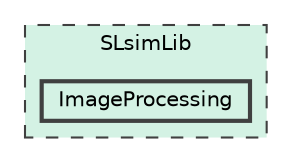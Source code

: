 digraph "SLsimLib/ImageProcessing"
{
 // LATEX_PDF_SIZE
  bgcolor="transparent";
  edge [fontname=Helvetica,fontsize=10,labelfontname=Helvetica,labelfontsize=10];
  node [fontname=Helvetica,fontsize=10,shape=box,height=0.2,width=0.4];
  compound=true
  subgraph clusterdir_55925bd33ed9b71a1b473542f7ae7f24 {
    graph [ bgcolor="#d4f2e4", pencolor="grey25", label="SLsimLib", fontname=Helvetica,fontsize=10 style="filled,dashed", URL="dir_55925bd33ed9b71a1b473542f7ae7f24.html",tooltip=""]
  dir_be5084d86e25290d9992f203ecd5a594 [label="ImageProcessing", fillcolor="#d4f2e4", color="grey25", style="filled,bold", URL="dir_be5084d86e25290d9992f203ecd5a594.html",tooltip=""];
  }
}
